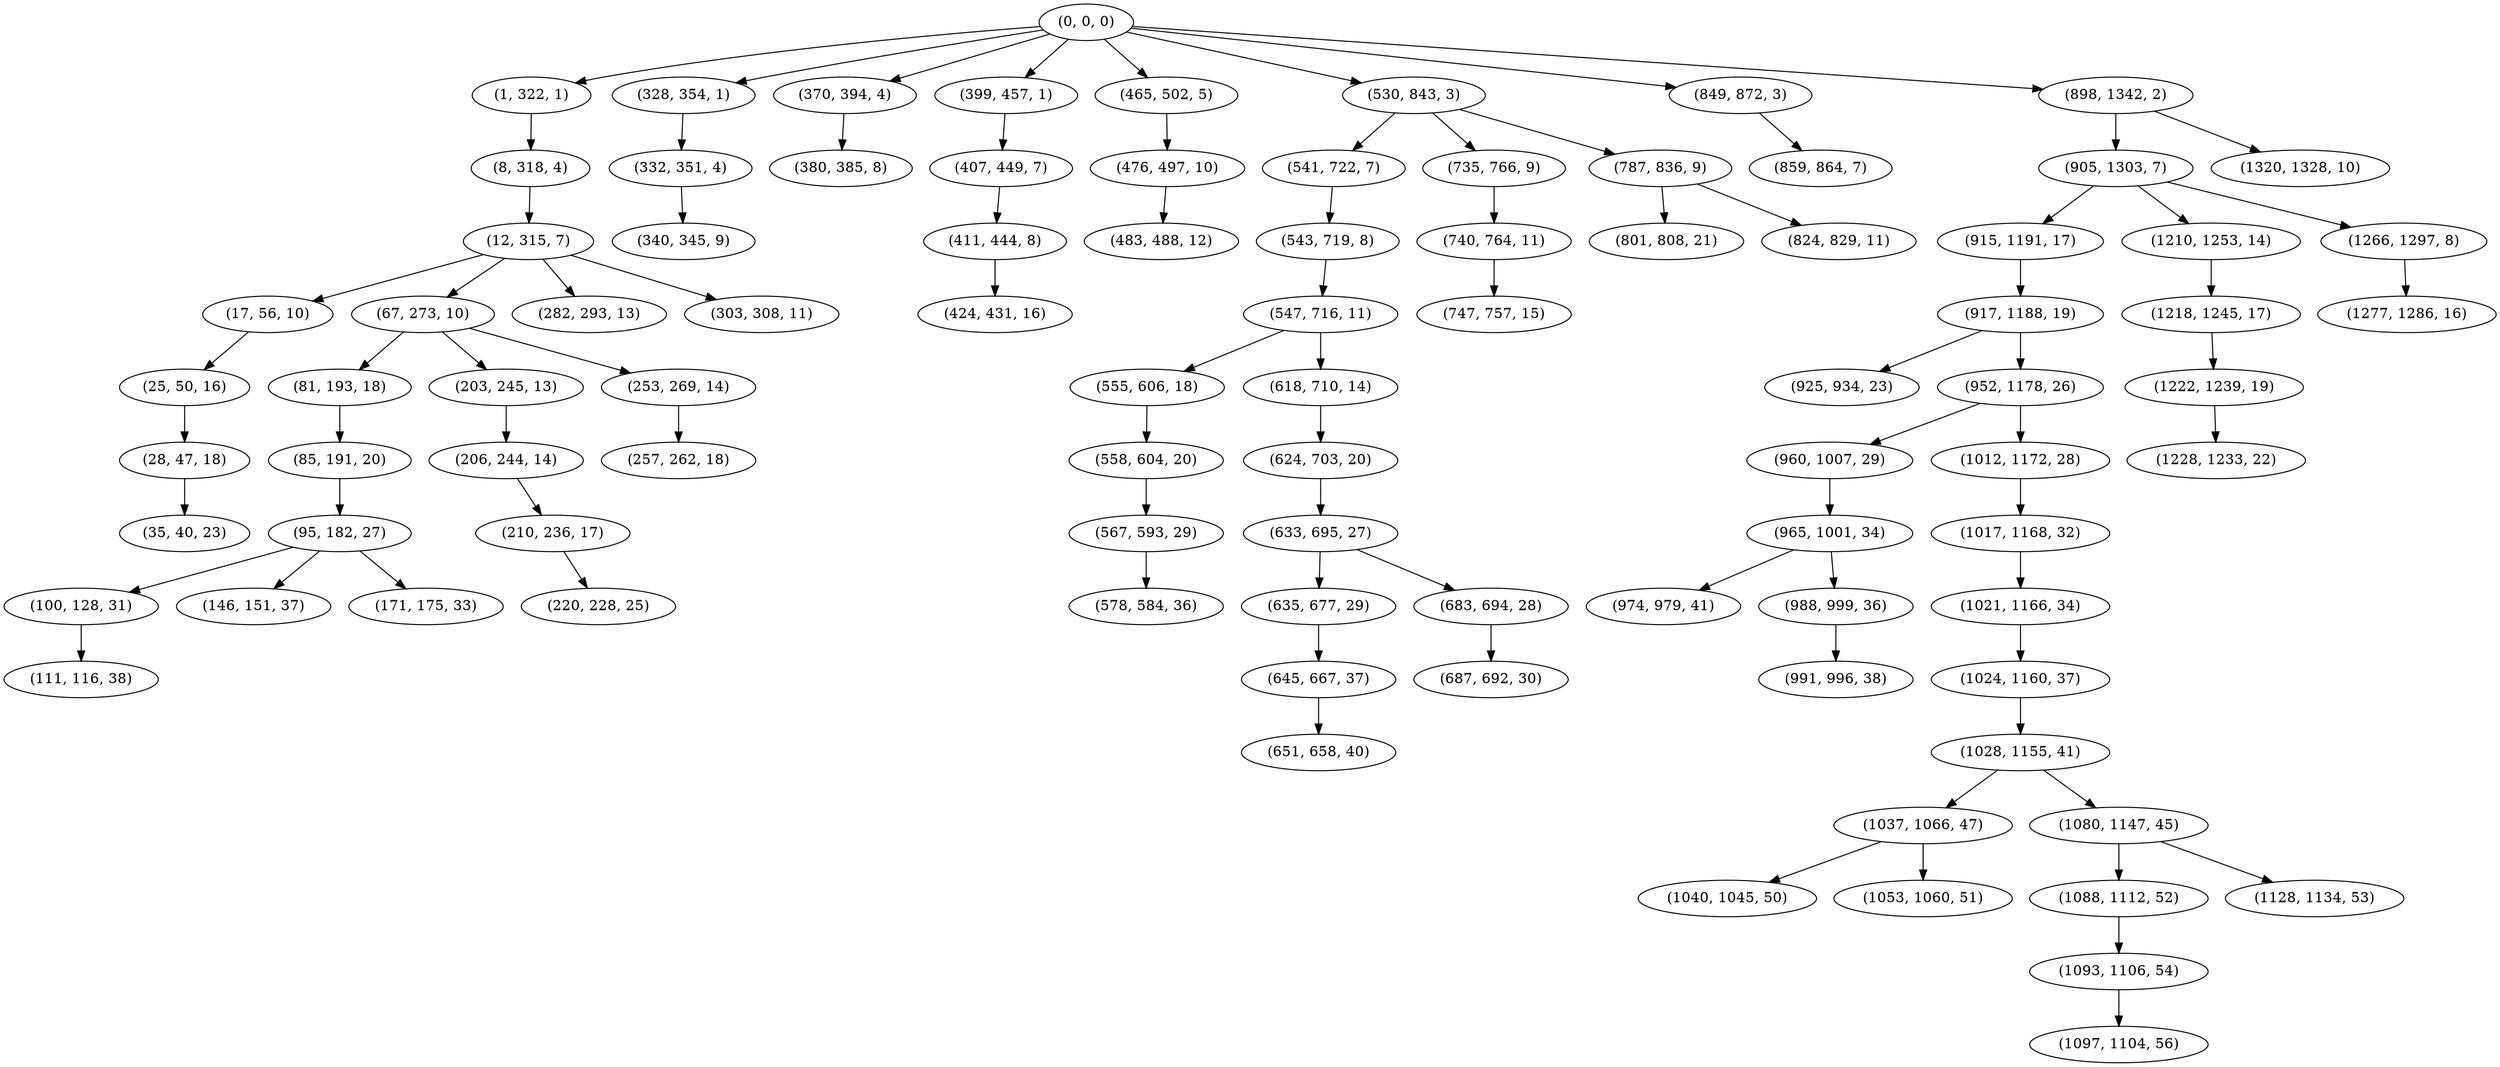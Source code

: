 digraph tree {
    "(0, 0, 0)";
    "(1, 322, 1)";
    "(8, 318, 4)";
    "(12, 315, 7)";
    "(17, 56, 10)";
    "(25, 50, 16)";
    "(28, 47, 18)";
    "(35, 40, 23)";
    "(67, 273, 10)";
    "(81, 193, 18)";
    "(85, 191, 20)";
    "(95, 182, 27)";
    "(100, 128, 31)";
    "(111, 116, 38)";
    "(146, 151, 37)";
    "(171, 175, 33)";
    "(203, 245, 13)";
    "(206, 244, 14)";
    "(210, 236, 17)";
    "(220, 228, 25)";
    "(253, 269, 14)";
    "(257, 262, 18)";
    "(282, 293, 13)";
    "(303, 308, 11)";
    "(328, 354, 1)";
    "(332, 351, 4)";
    "(340, 345, 9)";
    "(370, 394, 4)";
    "(380, 385, 8)";
    "(399, 457, 1)";
    "(407, 449, 7)";
    "(411, 444, 8)";
    "(424, 431, 16)";
    "(465, 502, 5)";
    "(476, 497, 10)";
    "(483, 488, 12)";
    "(530, 843, 3)";
    "(541, 722, 7)";
    "(543, 719, 8)";
    "(547, 716, 11)";
    "(555, 606, 18)";
    "(558, 604, 20)";
    "(567, 593, 29)";
    "(578, 584, 36)";
    "(618, 710, 14)";
    "(624, 703, 20)";
    "(633, 695, 27)";
    "(635, 677, 29)";
    "(645, 667, 37)";
    "(651, 658, 40)";
    "(683, 694, 28)";
    "(687, 692, 30)";
    "(735, 766, 9)";
    "(740, 764, 11)";
    "(747, 757, 15)";
    "(787, 836, 9)";
    "(801, 808, 21)";
    "(824, 829, 11)";
    "(849, 872, 3)";
    "(859, 864, 7)";
    "(898, 1342, 2)";
    "(905, 1303, 7)";
    "(915, 1191, 17)";
    "(917, 1188, 19)";
    "(925, 934, 23)";
    "(952, 1178, 26)";
    "(960, 1007, 29)";
    "(965, 1001, 34)";
    "(974, 979, 41)";
    "(988, 999, 36)";
    "(991, 996, 38)";
    "(1012, 1172, 28)";
    "(1017, 1168, 32)";
    "(1021, 1166, 34)";
    "(1024, 1160, 37)";
    "(1028, 1155, 41)";
    "(1037, 1066, 47)";
    "(1040, 1045, 50)";
    "(1053, 1060, 51)";
    "(1080, 1147, 45)";
    "(1088, 1112, 52)";
    "(1093, 1106, 54)";
    "(1097, 1104, 56)";
    "(1128, 1134, 53)";
    "(1210, 1253, 14)";
    "(1218, 1245, 17)";
    "(1222, 1239, 19)";
    "(1228, 1233, 22)";
    "(1266, 1297, 8)";
    "(1277, 1286, 16)";
    "(1320, 1328, 10)";
    "(0, 0, 0)" -> "(1, 322, 1)";
    "(0, 0, 0)" -> "(328, 354, 1)";
    "(0, 0, 0)" -> "(370, 394, 4)";
    "(0, 0, 0)" -> "(399, 457, 1)";
    "(0, 0, 0)" -> "(465, 502, 5)";
    "(0, 0, 0)" -> "(530, 843, 3)";
    "(0, 0, 0)" -> "(849, 872, 3)";
    "(0, 0, 0)" -> "(898, 1342, 2)";
    "(1, 322, 1)" -> "(8, 318, 4)";
    "(8, 318, 4)" -> "(12, 315, 7)";
    "(12, 315, 7)" -> "(17, 56, 10)";
    "(12, 315, 7)" -> "(67, 273, 10)";
    "(12, 315, 7)" -> "(282, 293, 13)";
    "(12, 315, 7)" -> "(303, 308, 11)";
    "(17, 56, 10)" -> "(25, 50, 16)";
    "(25, 50, 16)" -> "(28, 47, 18)";
    "(28, 47, 18)" -> "(35, 40, 23)";
    "(67, 273, 10)" -> "(81, 193, 18)";
    "(67, 273, 10)" -> "(203, 245, 13)";
    "(67, 273, 10)" -> "(253, 269, 14)";
    "(81, 193, 18)" -> "(85, 191, 20)";
    "(85, 191, 20)" -> "(95, 182, 27)";
    "(95, 182, 27)" -> "(100, 128, 31)";
    "(95, 182, 27)" -> "(146, 151, 37)";
    "(95, 182, 27)" -> "(171, 175, 33)";
    "(100, 128, 31)" -> "(111, 116, 38)";
    "(203, 245, 13)" -> "(206, 244, 14)";
    "(206, 244, 14)" -> "(210, 236, 17)";
    "(210, 236, 17)" -> "(220, 228, 25)";
    "(253, 269, 14)" -> "(257, 262, 18)";
    "(328, 354, 1)" -> "(332, 351, 4)";
    "(332, 351, 4)" -> "(340, 345, 9)";
    "(370, 394, 4)" -> "(380, 385, 8)";
    "(399, 457, 1)" -> "(407, 449, 7)";
    "(407, 449, 7)" -> "(411, 444, 8)";
    "(411, 444, 8)" -> "(424, 431, 16)";
    "(465, 502, 5)" -> "(476, 497, 10)";
    "(476, 497, 10)" -> "(483, 488, 12)";
    "(530, 843, 3)" -> "(541, 722, 7)";
    "(530, 843, 3)" -> "(735, 766, 9)";
    "(530, 843, 3)" -> "(787, 836, 9)";
    "(541, 722, 7)" -> "(543, 719, 8)";
    "(543, 719, 8)" -> "(547, 716, 11)";
    "(547, 716, 11)" -> "(555, 606, 18)";
    "(547, 716, 11)" -> "(618, 710, 14)";
    "(555, 606, 18)" -> "(558, 604, 20)";
    "(558, 604, 20)" -> "(567, 593, 29)";
    "(567, 593, 29)" -> "(578, 584, 36)";
    "(618, 710, 14)" -> "(624, 703, 20)";
    "(624, 703, 20)" -> "(633, 695, 27)";
    "(633, 695, 27)" -> "(635, 677, 29)";
    "(633, 695, 27)" -> "(683, 694, 28)";
    "(635, 677, 29)" -> "(645, 667, 37)";
    "(645, 667, 37)" -> "(651, 658, 40)";
    "(683, 694, 28)" -> "(687, 692, 30)";
    "(735, 766, 9)" -> "(740, 764, 11)";
    "(740, 764, 11)" -> "(747, 757, 15)";
    "(787, 836, 9)" -> "(801, 808, 21)";
    "(787, 836, 9)" -> "(824, 829, 11)";
    "(849, 872, 3)" -> "(859, 864, 7)";
    "(898, 1342, 2)" -> "(905, 1303, 7)";
    "(898, 1342, 2)" -> "(1320, 1328, 10)";
    "(905, 1303, 7)" -> "(915, 1191, 17)";
    "(905, 1303, 7)" -> "(1210, 1253, 14)";
    "(905, 1303, 7)" -> "(1266, 1297, 8)";
    "(915, 1191, 17)" -> "(917, 1188, 19)";
    "(917, 1188, 19)" -> "(925, 934, 23)";
    "(917, 1188, 19)" -> "(952, 1178, 26)";
    "(952, 1178, 26)" -> "(960, 1007, 29)";
    "(952, 1178, 26)" -> "(1012, 1172, 28)";
    "(960, 1007, 29)" -> "(965, 1001, 34)";
    "(965, 1001, 34)" -> "(974, 979, 41)";
    "(965, 1001, 34)" -> "(988, 999, 36)";
    "(988, 999, 36)" -> "(991, 996, 38)";
    "(1012, 1172, 28)" -> "(1017, 1168, 32)";
    "(1017, 1168, 32)" -> "(1021, 1166, 34)";
    "(1021, 1166, 34)" -> "(1024, 1160, 37)";
    "(1024, 1160, 37)" -> "(1028, 1155, 41)";
    "(1028, 1155, 41)" -> "(1037, 1066, 47)";
    "(1028, 1155, 41)" -> "(1080, 1147, 45)";
    "(1037, 1066, 47)" -> "(1040, 1045, 50)";
    "(1037, 1066, 47)" -> "(1053, 1060, 51)";
    "(1080, 1147, 45)" -> "(1088, 1112, 52)";
    "(1080, 1147, 45)" -> "(1128, 1134, 53)";
    "(1088, 1112, 52)" -> "(1093, 1106, 54)";
    "(1093, 1106, 54)" -> "(1097, 1104, 56)";
    "(1210, 1253, 14)" -> "(1218, 1245, 17)";
    "(1218, 1245, 17)" -> "(1222, 1239, 19)";
    "(1222, 1239, 19)" -> "(1228, 1233, 22)";
    "(1266, 1297, 8)" -> "(1277, 1286, 16)";
}
